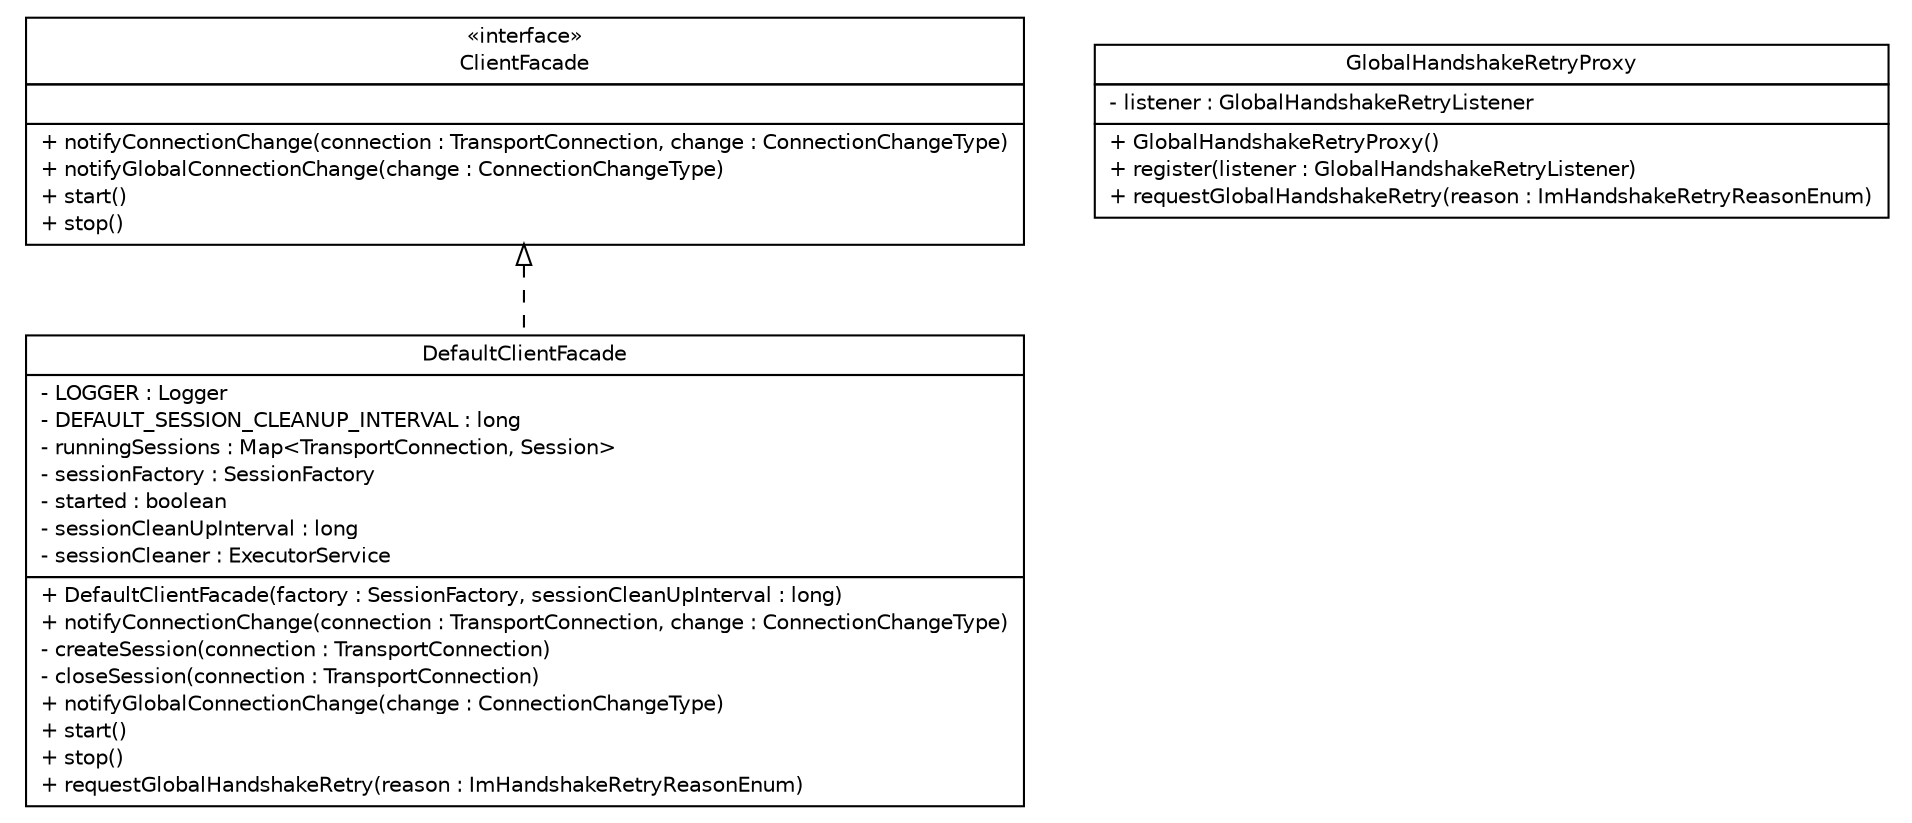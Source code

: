 #!/usr/local/bin/dot
#
# Class diagram 
# Generated by UMLGraph version R5_6 (http://www.umlgraph.org/)
#

digraph G {
	edge [fontname="Helvetica",fontsize=10,labelfontname="Helvetica",labelfontsize=10];
	node [fontname="Helvetica",fontsize=10,shape=plaintext];
	nodesep=0.25;
	ranksep=0.5;
	// de.hsbremen.tc.tnc.tnccs.client.DefaultClientFacade
	c4116 [label=<<table title="de.hsbremen.tc.tnc.tnccs.client.DefaultClientFacade" border="0" cellborder="1" cellspacing="0" cellpadding="2" port="p" href="./DefaultClientFacade.html">
		<tr><td><table border="0" cellspacing="0" cellpadding="1">
<tr><td align="center" balign="center"> DefaultClientFacade </td></tr>
		</table></td></tr>
		<tr><td><table border="0" cellspacing="0" cellpadding="1">
<tr><td align="left" balign="left"> - LOGGER : Logger </td></tr>
<tr><td align="left" balign="left"> - DEFAULT_SESSION_CLEANUP_INTERVAL : long </td></tr>
<tr><td align="left" balign="left"> - runningSessions : Map&lt;TransportConnection, Session&gt; </td></tr>
<tr><td align="left" balign="left"> - sessionFactory : SessionFactory </td></tr>
<tr><td align="left" balign="left"> - started : boolean </td></tr>
<tr><td align="left" balign="left"> - sessionCleanUpInterval : long </td></tr>
<tr><td align="left" balign="left"> - sessionCleaner : ExecutorService </td></tr>
		</table></td></tr>
		<tr><td><table border="0" cellspacing="0" cellpadding="1">
<tr><td align="left" balign="left"> + DefaultClientFacade(factory : SessionFactory, sessionCleanUpInterval : long) </td></tr>
<tr><td align="left" balign="left"> + notifyConnectionChange(connection : TransportConnection, change : ConnectionChangeType) </td></tr>
<tr><td align="left" balign="left"> - createSession(connection : TransportConnection) </td></tr>
<tr><td align="left" balign="left"> - closeSession(connection : TransportConnection) </td></tr>
<tr><td align="left" balign="left"> + notifyGlobalConnectionChange(change : ConnectionChangeType) </td></tr>
<tr><td align="left" balign="left"> + start() </td></tr>
<tr><td align="left" balign="left"> + stop() </td></tr>
<tr><td align="left" balign="left"> + requestGlobalHandshakeRetry(reason : ImHandshakeRetryReasonEnum) </td></tr>
		</table></td></tr>
		</table>>, URL="./DefaultClientFacade.html", fontname="Helvetica", fontcolor="black", fontsize=10.0];
	// de.hsbremen.tc.tnc.tnccs.client.ClientFacade
	c4117 [label=<<table title="de.hsbremen.tc.tnc.tnccs.client.ClientFacade" border="0" cellborder="1" cellspacing="0" cellpadding="2" port="p" href="./ClientFacade.html">
		<tr><td><table border="0" cellspacing="0" cellpadding="1">
<tr><td align="center" balign="center"> &#171;interface&#187; </td></tr>
<tr><td align="center" balign="center"> ClientFacade </td></tr>
		</table></td></tr>
		<tr><td><table border="0" cellspacing="0" cellpadding="1">
<tr><td align="left" balign="left">  </td></tr>
		</table></td></tr>
		<tr><td><table border="0" cellspacing="0" cellpadding="1">
<tr><td align="left" balign="left"> + notifyConnectionChange(connection : TransportConnection, change : ConnectionChangeType) </td></tr>
<tr><td align="left" balign="left"> + notifyGlobalConnectionChange(change : ConnectionChangeType) </td></tr>
<tr><td align="left" balign="left"> + start() </td></tr>
<tr><td align="left" balign="left"> + stop() </td></tr>
		</table></td></tr>
		</table>>, URL="./ClientFacade.html", fontname="Helvetica", fontcolor="black", fontsize=10.0];
	// de.hsbremen.tc.tnc.tnccs.client.GlobalHandshakeRetryProxy
	c4118 [label=<<table title="de.hsbremen.tc.tnc.tnccs.client.GlobalHandshakeRetryProxy" border="0" cellborder="1" cellspacing="0" cellpadding="2" port="p" href="./GlobalHandshakeRetryProxy.html">
		<tr><td><table border="0" cellspacing="0" cellpadding="1">
<tr><td align="center" balign="center"> GlobalHandshakeRetryProxy </td></tr>
		</table></td></tr>
		<tr><td><table border="0" cellspacing="0" cellpadding="1">
<tr><td align="left" balign="left"> - listener : GlobalHandshakeRetryListener </td></tr>
		</table></td></tr>
		<tr><td><table border="0" cellspacing="0" cellpadding="1">
<tr><td align="left" balign="left"> + GlobalHandshakeRetryProxy() </td></tr>
<tr><td align="left" balign="left"> + register(listener : GlobalHandshakeRetryListener) </td></tr>
<tr><td align="left" balign="left"> + requestGlobalHandshakeRetry(reason : ImHandshakeRetryReasonEnum) </td></tr>
		</table></td></tr>
		</table>>, URL="./GlobalHandshakeRetryProxy.html", fontname="Helvetica", fontcolor="black", fontsize=10.0];
	//de.hsbremen.tc.tnc.tnccs.client.DefaultClientFacade implements de.hsbremen.tc.tnc.tnccs.client.ClientFacade
	c4117:p -> c4116:p [dir=back,arrowtail=empty,style=dashed];
}

